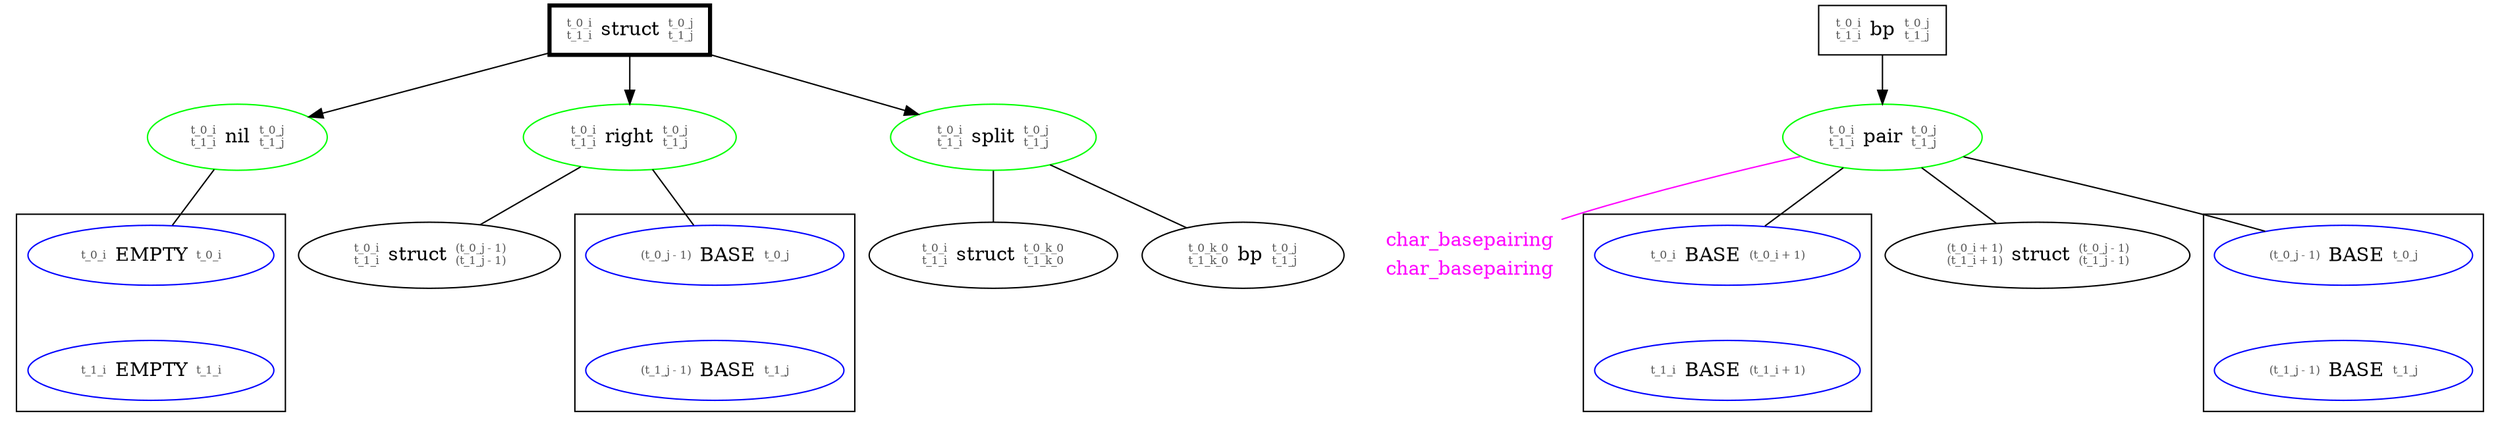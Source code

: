 digraph nussinov {
node_1 [ label=<<table border='0'><tr><td><font point-size='8' color='#555555'>t_0_i<br/>t_1_i</font></td><td>struct</td><td><font point-size='8' color='#555555'>t_0_j<br/>t_1_j</font></td></tr></table>>, color="black", shape="box", penwidth=3 ];
node_2 [ label=<<table border='0'><tr><td><font point-size='8' color='#555555'>t_0_i<br/>t_1_i</font></td><td>nil</td><td><font point-size='8' color='#555555'>t_0_j<br/>t_1_j</font></td></tr></table>>, color="green" ];
subgraph cluster_node_3 {
node_4 [ label=<<table border='0'><tr><td><font point-size='8' color='#555555'>t_0_i</font></td><td>EMPTY</td><td><font point-size='8' color='#555555'>t_0_i</font></td></tr></table>>, color="blue" ];
node_5 [ label=<<table border='0'><tr><td><font point-size='8' color='#555555'>t_1_i</font></td><td>EMPTY</td><td><font point-size='8' color='#555555'>t_1_i</font></td></tr></table>>, color="blue" ];
node_4 -> node_5 [ style="invis" ];
};
node_2 -> node_4 [ arrowhead=none , lhead=cluster_node_3 ];
node_1 -> node_2;
node_6 [ label=<<table border='0'><tr><td><font point-size='8' color='#555555'>t_0_i<br/>t_1_i</font></td><td>right</td><td><font point-size='8' color='#555555'>t_0_j<br/>t_1_j</font></td></tr></table>>, color="green" ];
node_7 [ label=<<table border='0'><tr><td><font point-size='8' color='#555555'>t_0_i<br/>t_1_i</font></td><td>struct</td><td><font point-size='8' color='#555555'>(t_0_j - 1)<br/>(t_1_j - 1)</font></td></tr></table>>, color="black" ];
node_6 -> node_7 [ arrowhead=none ];
subgraph cluster_node_8 {
node_9 [ label=<<table border='0'><tr><td><font point-size='8' color='#555555'>(t_0_j - 1)</font></td><td>BASE</td><td><font point-size='8' color='#555555'>t_0_j</font></td></tr></table>>, color="blue" ];
node_10 [ label=<<table border='0'><tr><td><font point-size='8' color='#555555'>(t_1_j - 1)</font></td><td>BASE</td><td><font point-size='8' color='#555555'>t_1_j</font></td></tr></table>>, color="blue" ];
node_9 -> node_10 [ style="invis" ];
};
node_6 -> node_9 [ arrowhead=none , lhead=cluster_node_8 ];
node_1 -> node_6;
node_11 [ label=<<table border='0'><tr><td><font point-size='8' color='#555555'>t_0_i<br/>t_1_i</font></td><td>split</td><td><font point-size='8' color='#555555'>t_0_j<br/>t_1_j</font></td></tr></table>>, color="green" ];
node_12 [ label=<<table border='0'><tr><td><font point-size='8' color='#555555'>t_0_i<br/>t_1_i</font></td><td>struct</td><td><font point-size='8' color='#555555'>t_0_k_0<br/>t_1_k_0</font></td></tr></table>>, color="black" ];
node_11 -> node_12 [ arrowhead=none ];
node_13 [ label=<<table border='0'><tr><td><font point-size='8' color='#555555'>t_0_k_0<br/>t_1_k_0</font></td><td>bp</td><td><font point-size='8' color='#555555'>t_0_j<br/>t_1_j</font></td></tr></table>>, color="black" ];
node_11 -> node_13 [ arrowhead=none ];
node_1 -> node_11;
node_14 [ label=<<table border='0'><tr><td><font point-size='8' color='#555555'>t_0_i<br/>t_1_i</font></td><td>bp</td><td><font point-size='8' color='#555555'>t_0_j<br/>t_1_j</font></td></tr></table>>, color="black", shape="box" ];
node_15 [ label=<<table border='0'><tr><td><font point-size='8' color='#555555'>t_0_i<br/>t_1_i</font></td><td>pair</td><td><font point-size='8' color='#555555'>t_0_j<br/>t_1_j</font></td></tr></table>>, color="green" ];
node_16 [ label=<<table border='0'><tr><td>char_basepairing</td></tr><tr><td>char_basepairing</td></tr></table>>, fontcolor="magenta", shape=none ];
node_15 -> node_16 [ arrowhead=none, color="magenta" ];
subgraph cluster_node_17 {
node_18 [ label=<<table border='0'><tr><td><font point-size='8' color='#555555'>t_0_i</font></td><td>BASE</td><td><font point-size='8' color='#555555'>(t_0_i + 1)</font></td></tr></table>>, color="blue" ];
node_19 [ label=<<table border='0'><tr><td><font point-size='8' color='#555555'>t_1_i</font></td><td>BASE</td><td><font point-size='8' color='#555555'>(t_1_i + 1)</font></td></tr></table>>, color="blue" ];
node_18 -> node_19 [ style="invis" ];
};
node_15 -> node_18 [ arrowhead=none , lhead=cluster_node_17 ];
node_20 [ label=<<table border='0'><tr><td><font point-size='8' color='#555555'>(t_0_i + 1)<br/>(t_1_i + 1)</font></td><td>struct</td><td><font point-size='8' color='#555555'>(t_0_j - 1)<br/>(t_1_j - 1)</font></td></tr></table>>, color="black" ];
node_15 -> node_20 [ arrowhead=none ];
subgraph cluster_node_21 {
node_22 [ label=<<table border='0'><tr><td><font point-size='8' color='#555555'>(t_0_j - 1)</font></td><td>BASE</td><td><font point-size='8' color='#555555'>t_0_j</font></td></tr></table>>, color="blue" ];
node_23 [ label=<<table border='0'><tr><td><font point-size='8' color='#555555'>(t_1_j - 1)</font></td><td>BASE</td><td><font point-size='8' color='#555555'>t_1_j</font></td></tr></table>>, color="blue" ];
node_22 -> node_23 [ style="invis" ];
};
node_15 -> node_22 [ arrowhead=none , lhead=cluster_node_21 ];
node_14 -> node_15;
}
